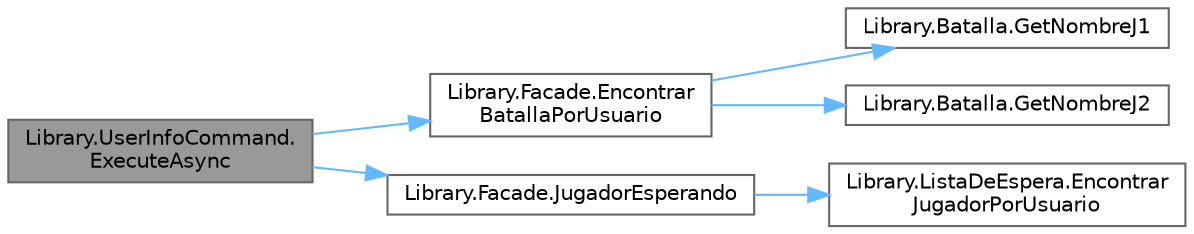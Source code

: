 digraph "Library.UserInfoCommand.ExecuteAsync"
{
 // INTERACTIVE_SVG=YES
 // LATEX_PDF_SIZE
  bgcolor="transparent";
  edge [fontname=Helvetica,fontsize=10,labelfontname=Helvetica,labelfontsize=10];
  node [fontname=Helvetica,fontsize=10,shape=box,height=0.2,width=0.4];
  rankdir="LR";
  Node1 [id="Node000001",label="Library.UserInfoCommand.\lExecuteAsync",height=0.2,width=0.4,color="gray40", fillcolor="grey60", style="filled", fontcolor="black",tooltip="Implementa el comando 'userinfo', alias 'who' o 'whois' del bot."];
  Node1 -> Node2 [id="edge1_Node000001_Node000002",color="steelblue1",style="solid",tooltip=" "];
  Node2 [id="Node000002",label="Library.Facade.Encontrar\lBatallaPorUsuario",height=0.2,width=0.4,color="grey40", fillcolor="white", style="filled",URL="$classLibrary_1_1Facade.html#ae2cfaea4c9c3f6e400276ce3eb675fc5",tooltip="Busca la batalla según el usuario ingresado."];
  Node2 -> Node3 [id="edge2_Node000002_Node000003",color="steelblue1",style="solid",tooltip=" "];
  Node3 [id="Node000003",label="Library.Batalla.GetNombreJ1",height=0.2,width=0.4,color="grey40", fillcolor="white", style="filled",URL="$classLibrary_1_1Batalla.html#a4d4a0cc3fbfc645f44aa27e263c99dd1",tooltip="Devuelve el nombre del Jugador 1."];
  Node2 -> Node4 [id="edge3_Node000002_Node000004",color="steelblue1",style="solid",tooltip=" "];
  Node4 [id="Node000004",label="Library.Batalla.GetNombreJ2",height=0.2,width=0.4,color="grey40", fillcolor="white", style="filled",URL="$classLibrary_1_1Batalla.html#a816710977f997be976bc3e95179b85b8",tooltip="Devuelve el nombre del Jugador 2."];
  Node1 -> Node5 [id="edge4_Node000001_Node000005",color="steelblue1",style="solid",tooltip=" "];
  Node5 [id="Node000005",label="Library.Facade.JugadorEsperando",height=0.2,width=0.4,color="grey40", fillcolor="white", style="filled",URL="$classLibrary_1_1Facade.html#aaf1f1c84cbcbef8dbe5011b6b9cb4db7",tooltip="Determina si un jugador está esperando para jugar."];
  Node5 -> Node6 [id="edge5_Node000005_Node000006",color="steelblue1",style="solid",tooltip=" "];
  Node6 [id="Node000006",label="Library.ListaDeEspera.Encontrar\lJugadorPorUsuario",height=0.2,width=0.4,color="grey40", fillcolor="white", style="filled",URL="$classLibrary_1_1ListaDeEspera.html#afeaee667350ab100d44edd22a60ad515",tooltip="Busca un jugador por el nombre de usuario de Discord en el servidor del bot."];
}

